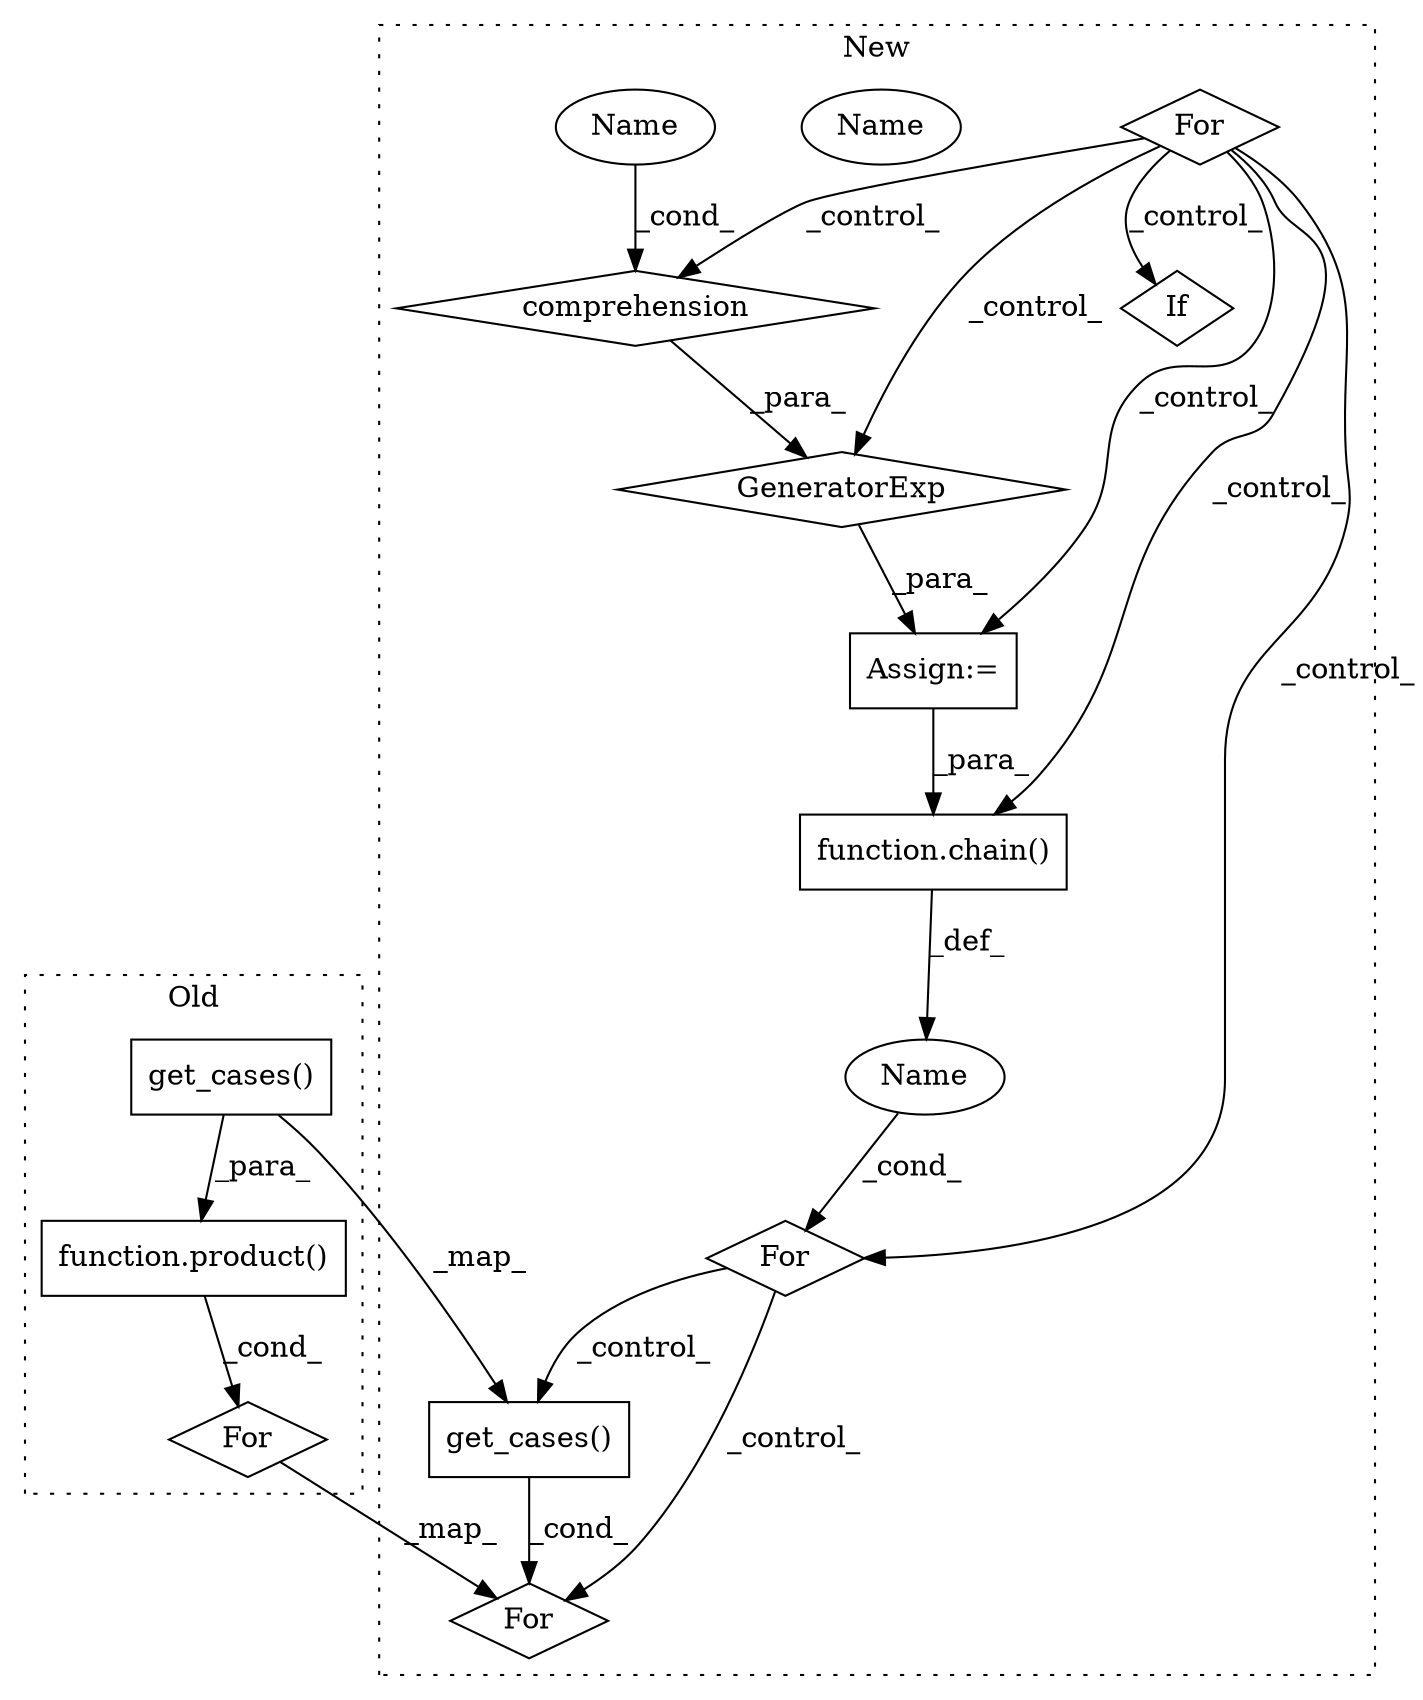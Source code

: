 digraph G {
subgraph cluster0 {
1 [label="get_cases()" a="75" s="24919" l="16" shape="box"];
3 [label="For" a="107" s="24833,24936" l="4,14" shape="diamond"];
9 [label="function.product()" a="75" s="24868,24935" l="8,1" shape="box"];
label = "Old";
style="dotted";
}
subgraph cluster1 {
2 [label="get_cases()" a="75" s="20100" l="16" shape="box"];
4 [label="For" a="107" s="20082,20116" l="4,22" shape="diamond"];
5 [label="function.chain()" a="75" s="20019,20063" l="6,1" shape="box"];
6 [label="Name" a="87" s="20011" l="4" shape="ellipse"];
7 [label="If" a="96" s="19922,19992" l="37,1" shape="diamond"];
8 [label="GeneratorExp" a="55" s="19860" l="134" shape="diamond"];
10 [label="For" a="107" s="19741,19838" l="4,14" shape="diamond"];
11 [label="Name" a="87" s="19861" l="4" shape="ellipse"];
12 [label="comprehension" a="45" s="19866" l="3" shape="diamond"];
13 [label="For" a="107" s="20007,20064" l="4,18" shape="diamond"];
14 [label="Assign:=" a="68" s="19857" l="3" shape="box"];
15 [label="Name" a="87" s="19861" l="4" shape="ellipse"];
label = "New";
style="dotted";
}
1 -> 2 [label="_map_"];
1 -> 9 [label="_para_"];
2 -> 4 [label="_cond_"];
3 -> 4 [label="_map_"];
5 -> 6 [label="_def_"];
6 -> 13 [label="_cond_"];
8 -> 14 [label="_para_"];
9 -> 3 [label="_cond_"];
10 -> 8 [label="_control_"];
10 -> 12 [label="_control_"];
10 -> 5 [label="_control_"];
10 -> 13 [label="_control_"];
10 -> 14 [label="_control_"];
10 -> 7 [label="_control_"];
12 -> 8 [label="_para_"];
13 -> 2 [label="_control_"];
13 -> 4 [label="_control_"];
14 -> 5 [label="_para_"];
15 -> 12 [label="_cond_"];
}